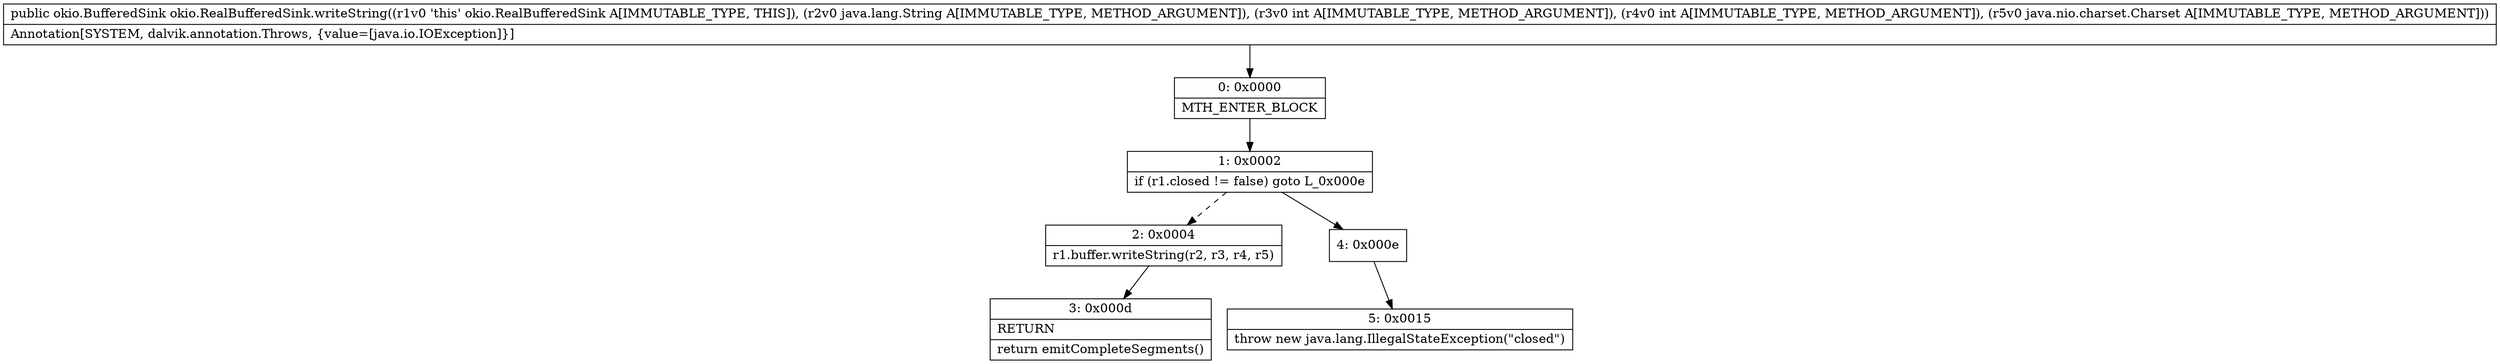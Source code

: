 digraph "CFG forokio.RealBufferedSink.writeString(Ljava\/lang\/String;IILjava\/nio\/charset\/Charset;)Lokio\/BufferedSink;" {
Node_0 [shape=record,label="{0\:\ 0x0000|MTH_ENTER_BLOCK\l}"];
Node_1 [shape=record,label="{1\:\ 0x0002|if (r1.closed != false) goto L_0x000e\l}"];
Node_2 [shape=record,label="{2\:\ 0x0004|r1.buffer.writeString(r2, r3, r4, r5)\l}"];
Node_3 [shape=record,label="{3\:\ 0x000d|RETURN\l|return emitCompleteSegments()\l}"];
Node_4 [shape=record,label="{4\:\ 0x000e}"];
Node_5 [shape=record,label="{5\:\ 0x0015|throw new java.lang.IllegalStateException(\"closed\")\l}"];
MethodNode[shape=record,label="{public okio.BufferedSink okio.RealBufferedSink.writeString((r1v0 'this' okio.RealBufferedSink A[IMMUTABLE_TYPE, THIS]), (r2v0 java.lang.String A[IMMUTABLE_TYPE, METHOD_ARGUMENT]), (r3v0 int A[IMMUTABLE_TYPE, METHOD_ARGUMENT]), (r4v0 int A[IMMUTABLE_TYPE, METHOD_ARGUMENT]), (r5v0 java.nio.charset.Charset A[IMMUTABLE_TYPE, METHOD_ARGUMENT]))  | Annotation[SYSTEM, dalvik.annotation.Throws, \{value=[java.io.IOException]\}]\l}"];
MethodNode -> Node_0;
Node_0 -> Node_1;
Node_1 -> Node_2[style=dashed];
Node_1 -> Node_4;
Node_2 -> Node_3;
Node_4 -> Node_5;
}


